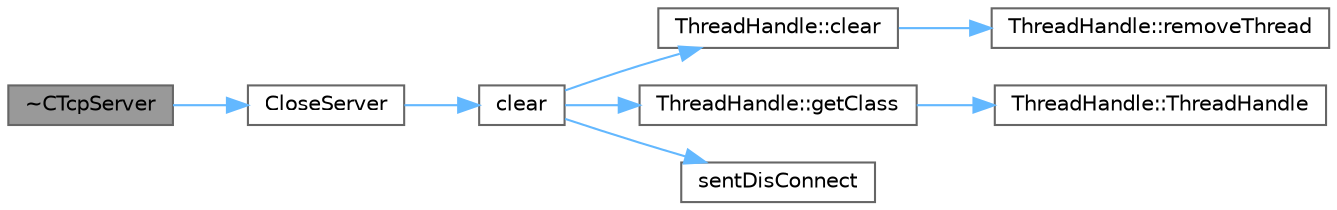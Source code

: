digraph "~CTcpServer"
{
 // LATEX_PDF_SIZE
  bgcolor="transparent";
  edge [fontname=Helvetica,fontsize=10,labelfontname=Helvetica,labelfontsize=10];
  node [fontname=Helvetica,fontsize=10,shape=box,height=0.2,width=0.4];
  rankdir="LR";
  Node1 [id="Node000001",label="~CTcpServer",height=0.2,width=0.4,color="gray40", fillcolor="grey60", style="filled", fontcolor="black",tooltip=" "];
  Node1 -> Node2 [id="edge1_Node000001_Node000002",color="steelblue1",style="solid",tooltip=" "];
  Node2 [id="Node000002",label="CloseServer",height=0.2,width=0.4,color="grey40", fillcolor="white", style="filled",URL="$class_c_tcp_server.html#ac73e9118acf94317f4cf4e6a8a71a61c",tooltip="关闭服务器"];
  Node2 -> Node3 [id="edge2_Node000002_Node000003",color="steelblue1",style="solid",tooltip=" "];
  Node3 [id="Node000003",label="clear",height=0.2,width=0.4,color="grey40", fillcolor="white", style="filled",URL="$class_c_tcp_server.html#ac8bb3912a3ce86b15842e79d0b421204",tooltip=" "];
  Node3 -> Node4 [id="edge3_Node000003_Node000004",color="steelblue1",style="solid",tooltip=" "];
  Node4 [id="Node000004",label="ThreadHandle::clear",height=0.2,width=0.4,color="grey40", fillcolor="white", style="filled",URL="$class_thread_handle.html#ac8bb3912a3ce86b15842e79d0b421204",tooltip="ThreadHandle::clear 清除所有的线程"];
  Node4 -> Node5 [id="edge4_Node000004_Node000005",color="steelblue1",style="solid",tooltip=" "];
  Node5 [id="Node000005",label="ThreadHandle::removeThread",height=0.2,width=0.4,color="grey40", fillcolor="white", style="filled",URL="$class_thread_handle.html#a7021b8fcc7893486feeffc4bc645b4ff",tooltip=" "];
  Node3 -> Node6 [id="edge5_Node000003_Node000006",color="steelblue1",style="solid",tooltip=" "];
  Node6 [id="Node000006",label="ThreadHandle::getClass",height=0.2,width=0.4,color="grey40", fillcolor="white", style="filled",URL="$class_thread_handle.html#ad28ce2d8b771f377f46741b64eee292d",tooltip=" "];
  Node6 -> Node7 [id="edge6_Node000006_Node000007",color="steelblue1",style="solid",tooltip=" "];
  Node7 [id="Node000007",label="ThreadHandle::ThreadHandle",height=0.2,width=0.4,color="grey40", fillcolor="white", style="filled",URL="$class_thread_handle.html#aebf2d610a3a92180a8d1da5c8ebb4011",tooltip=" "];
  Node3 -> Node8 [id="edge7_Node000003_Node000008",color="steelblue1",style="solid",tooltip=" "];
  Node8 [id="Node000008",label="sentDisConnect",height=0.2,width=0.4,color="grey40", fillcolor="white", style="filled",URL="$class_c_tcp_server.html#a5a529674e353df317f0e9497d0983ac6",tooltip=" "];
}
